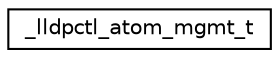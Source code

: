 digraph G
{
  edge [fontname="Helvetica",fontsize="10",labelfontname="Helvetica",labelfontsize="10"];
  node [fontname="Helvetica",fontsize="10",shape=record];
  rankdir="LR";
  Node1 [label="_lldpctl_atom_mgmt_t",height=0.2,width=0.4,color="black", fillcolor="white", style="filled",URL="$struct__lldpctl__atom__mgmt__t.html"];
}
